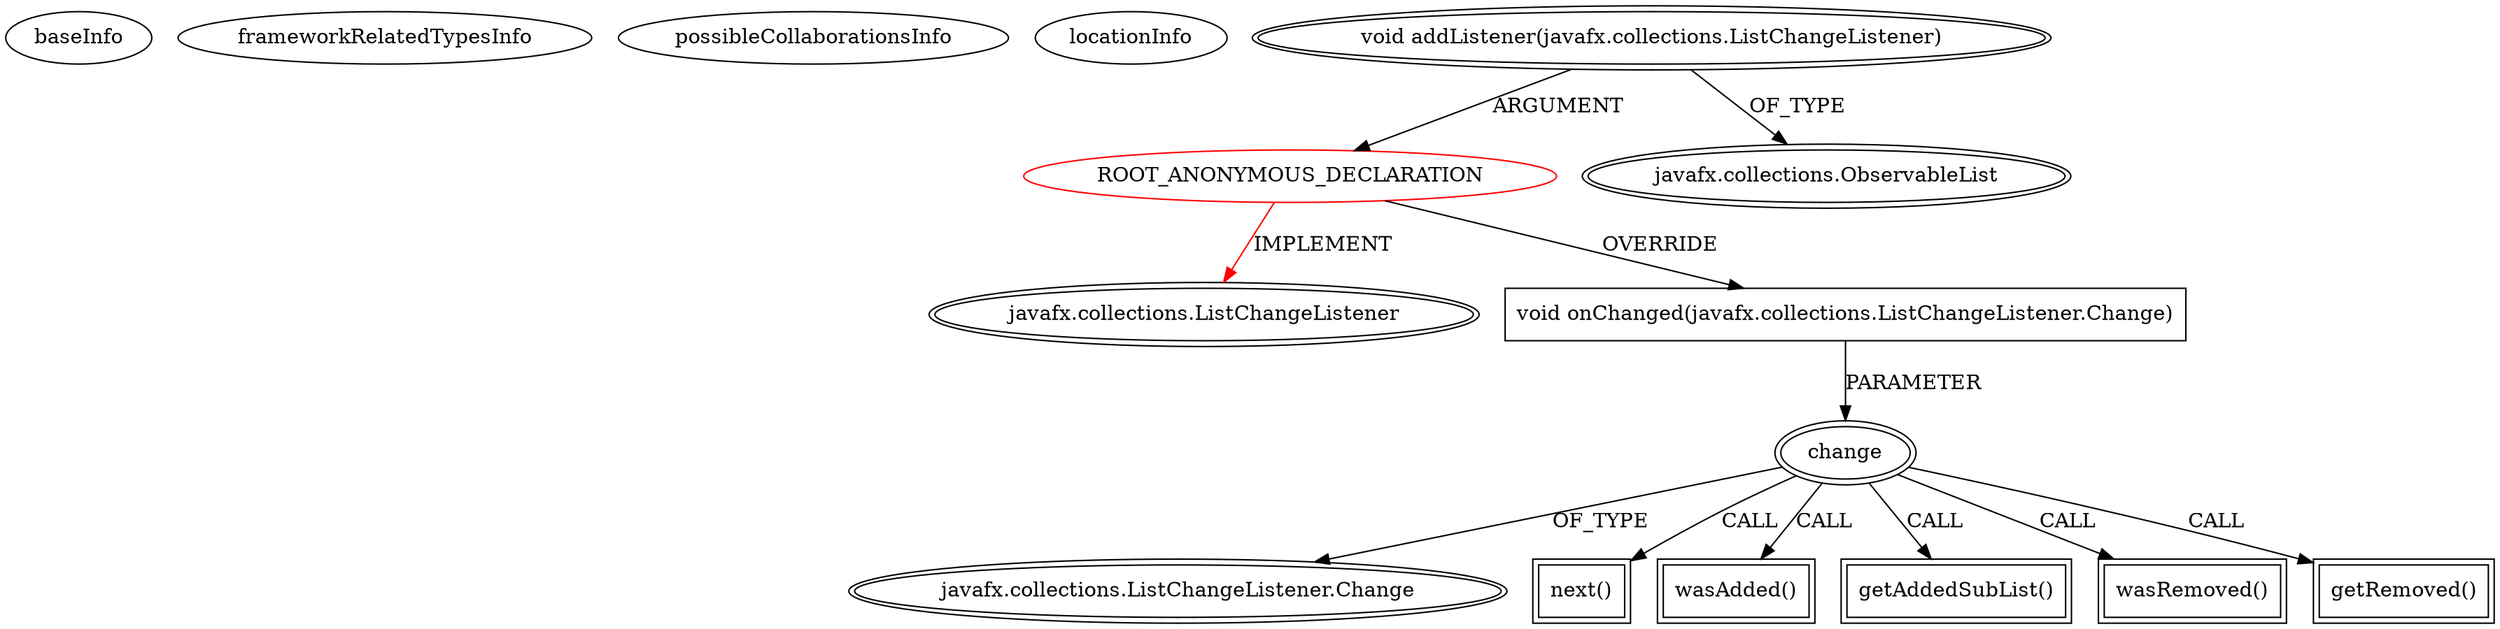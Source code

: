 digraph {
baseInfo[graphId=1391,category="extension_graph",isAnonymous=true,possibleRelation=false]
frameworkRelatedTypesInfo[0="javafx.collections.ListChangeListener"]
possibleCollaborationsInfo[]
locationInfo[projectName="Striix-ChiroLedenlijst",filePath="/Striix-ChiroLedenlijst/ChiroLedenlijst-master/Main/src/main/Main.java",contextSignature="void start(javafx.stage.Stage)",graphId="1391"]
0[label="ROOT_ANONYMOUS_DECLARATION",vertexType="ROOT_ANONYMOUS_DECLARATION",isFrameworkType=false,color=red]
1[label="javafx.collections.ListChangeListener",vertexType="FRAMEWORK_INTERFACE_TYPE",isFrameworkType=true,peripheries=2]
2[label="void addListener(javafx.collections.ListChangeListener)",vertexType="OUTSIDE_CALL",isFrameworkType=true,peripheries=2]
3[label="javafx.collections.ObservableList",vertexType="FRAMEWORK_INTERFACE_TYPE",isFrameworkType=true,peripheries=2]
4[label="void onChanged(javafx.collections.ListChangeListener.Change)",vertexType="OVERRIDING_METHOD_DECLARATION",isFrameworkType=false,shape=box]
5[label="change",vertexType="PARAMETER_DECLARATION",isFrameworkType=true,peripheries=2]
6[label="javafx.collections.ListChangeListener.Change",vertexType="FRAMEWORK_CLASS_TYPE",isFrameworkType=true,peripheries=2]
8[label="next()",vertexType="INSIDE_CALL",isFrameworkType=true,peripheries=2,shape=box]
10[label="wasAdded()",vertexType="INSIDE_CALL",isFrameworkType=true,peripheries=2,shape=box]
12[label="getAddedSubList()",vertexType="INSIDE_CALL",isFrameworkType=true,peripheries=2,shape=box]
14[label="wasRemoved()",vertexType="INSIDE_CALL",isFrameworkType=true,peripheries=2,shape=box]
16[label="getRemoved()",vertexType="INSIDE_CALL",isFrameworkType=true,peripheries=2,shape=box]
0->1[label="IMPLEMENT",color=red]
2->0[label="ARGUMENT"]
2->3[label="OF_TYPE"]
0->4[label="OVERRIDE"]
5->6[label="OF_TYPE"]
4->5[label="PARAMETER"]
5->8[label="CALL"]
5->10[label="CALL"]
5->12[label="CALL"]
5->14[label="CALL"]
5->16[label="CALL"]
}
